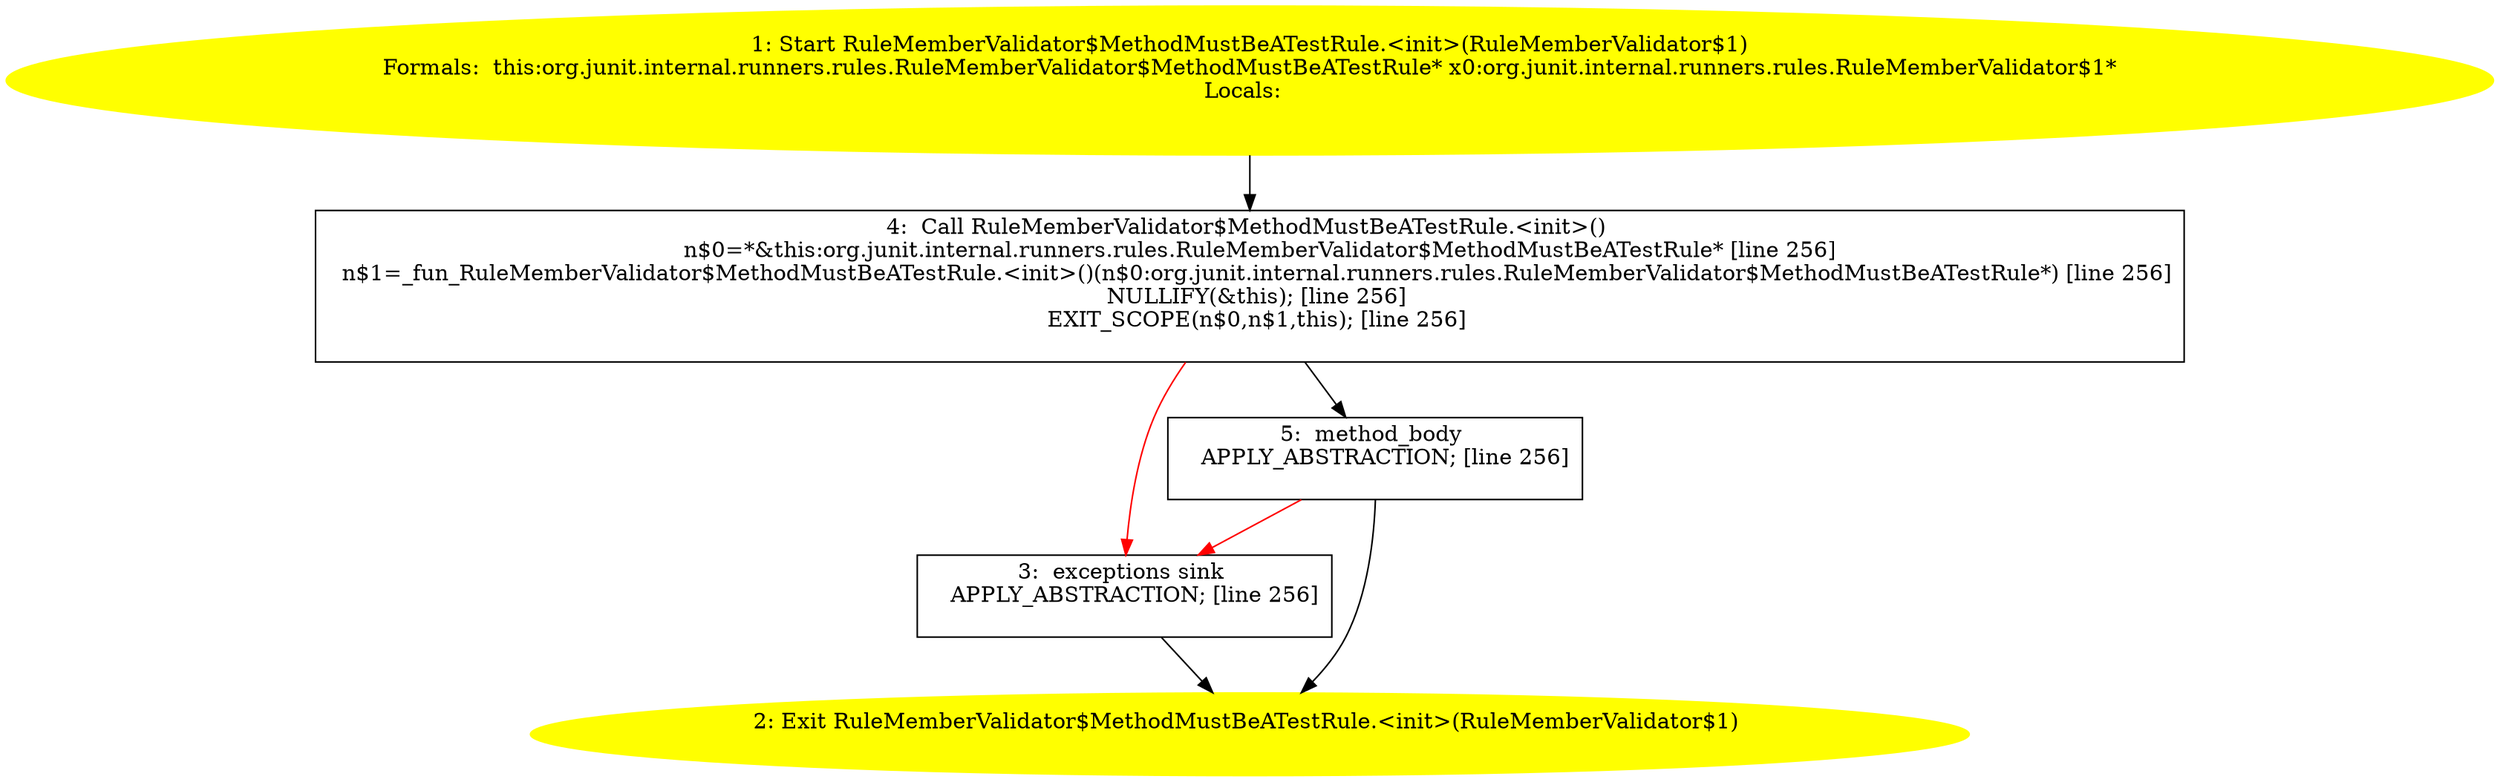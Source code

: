 /* @generated */
digraph cfg {
"org.junit.internal.runners.rules.RuleMemberValidator$MethodMustBeATestRule.<init>(org.junit.internal.83a32310100f5c689ff1c7f67dedfd6d_1" [label="1: Start RuleMemberValidator$MethodMustBeATestRule.<init>(RuleMemberValidator$1)\nFormals:  this:org.junit.internal.runners.rules.RuleMemberValidator$MethodMustBeATestRule* x0:org.junit.internal.runners.rules.RuleMemberValidator$1*\nLocals:  \n  " color=yellow style=filled]
	

	 "org.junit.internal.runners.rules.RuleMemberValidator$MethodMustBeATestRule.<init>(org.junit.internal.83a32310100f5c689ff1c7f67dedfd6d_1" -> "org.junit.internal.runners.rules.RuleMemberValidator$MethodMustBeATestRule.<init>(org.junit.internal.83a32310100f5c689ff1c7f67dedfd6d_4" ;
"org.junit.internal.runners.rules.RuleMemberValidator$MethodMustBeATestRule.<init>(org.junit.internal.83a32310100f5c689ff1c7f67dedfd6d_2" [label="2: Exit RuleMemberValidator$MethodMustBeATestRule.<init>(RuleMemberValidator$1) \n  " color=yellow style=filled]
	

"org.junit.internal.runners.rules.RuleMemberValidator$MethodMustBeATestRule.<init>(org.junit.internal.83a32310100f5c689ff1c7f67dedfd6d_3" [label="3:  exceptions sink \n   APPLY_ABSTRACTION; [line 256]\n " shape="box"]
	

	 "org.junit.internal.runners.rules.RuleMemberValidator$MethodMustBeATestRule.<init>(org.junit.internal.83a32310100f5c689ff1c7f67dedfd6d_3" -> "org.junit.internal.runners.rules.RuleMemberValidator$MethodMustBeATestRule.<init>(org.junit.internal.83a32310100f5c689ff1c7f67dedfd6d_2" ;
"org.junit.internal.runners.rules.RuleMemberValidator$MethodMustBeATestRule.<init>(org.junit.internal.83a32310100f5c689ff1c7f67dedfd6d_4" [label="4:  Call RuleMemberValidator$MethodMustBeATestRule.<init>() \n   n$0=*&this:org.junit.internal.runners.rules.RuleMemberValidator$MethodMustBeATestRule* [line 256]\n  n$1=_fun_RuleMemberValidator$MethodMustBeATestRule.<init>()(n$0:org.junit.internal.runners.rules.RuleMemberValidator$MethodMustBeATestRule*) [line 256]\n  NULLIFY(&this); [line 256]\n  EXIT_SCOPE(n$0,n$1,this); [line 256]\n " shape="box"]
	

	 "org.junit.internal.runners.rules.RuleMemberValidator$MethodMustBeATestRule.<init>(org.junit.internal.83a32310100f5c689ff1c7f67dedfd6d_4" -> "org.junit.internal.runners.rules.RuleMemberValidator$MethodMustBeATestRule.<init>(org.junit.internal.83a32310100f5c689ff1c7f67dedfd6d_5" ;
	 "org.junit.internal.runners.rules.RuleMemberValidator$MethodMustBeATestRule.<init>(org.junit.internal.83a32310100f5c689ff1c7f67dedfd6d_4" -> "org.junit.internal.runners.rules.RuleMemberValidator$MethodMustBeATestRule.<init>(org.junit.internal.83a32310100f5c689ff1c7f67dedfd6d_3" [color="red" ];
"org.junit.internal.runners.rules.RuleMemberValidator$MethodMustBeATestRule.<init>(org.junit.internal.83a32310100f5c689ff1c7f67dedfd6d_5" [label="5:  method_body \n   APPLY_ABSTRACTION; [line 256]\n " shape="box"]
	

	 "org.junit.internal.runners.rules.RuleMemberValidator$MethodMustBeATestRule.<init>(org.junit.internal.83a32310100f5c689ff1c7f67dedfd6d_5" -> "org.junit.internal.runners.rules.RuleMemberValidator$MethodMustBeATestRule.<init>(org.junit.internal.83a32310100f5c689ff1c7f67dedfd6d_2" ;
	 "org.junit.internal.runners.rules.RuleMemberValidator$MethodMustBeATestRule.<init>(org.junit.internal.83a32310100f5c689ff1c7f67dedfd6d_5" -> "org.junit.internal.runners.rules.RuleMemberValidator$MethodMustBeATestRule.<init>(org.junit.internal.83a32310100f5c689ff1c7f67dedfd6d_3" [color="red" ];
}
